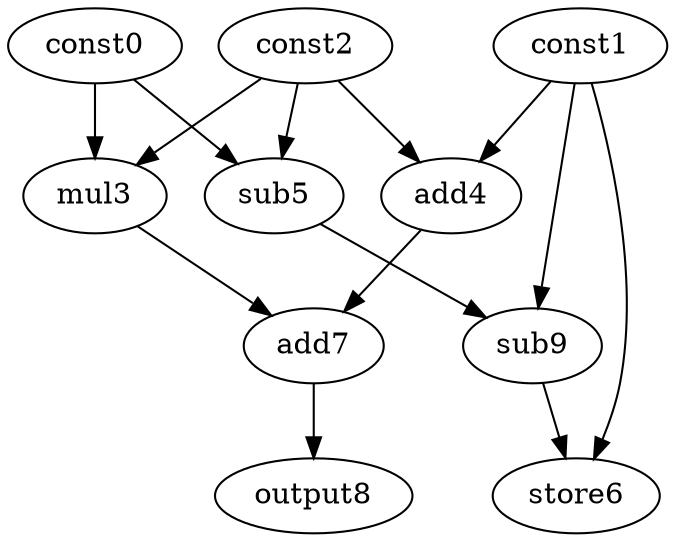 digraph G { 
const0[opcode=const]; 
const1[opcode=const]; 
const2[opcode=const]; 
mul3[opcode=mul]; 
add4[opcode=add]; 
sub5[opcode=sub]; 
store6[opcode=store]; 
add7[opcode=add]; 
output8[opcode=output]; 
sub9[opcode=sub]; 
const0->mul3[operand=0];
const2->mul3[operand=1];
const1->add4[operand=0];
const2->add4[operand=1];
const0->sub5[operand=0];
const2->sub5[operand=1];
mul3->add7[operand=0];
add4->add7[operand=1];
const1->sub9[operand=0];
sub5->sub9[operand=1];
const1->store6[operand=0];
sub9->store6[operand=1];
add7->output8[operand=0];
}
